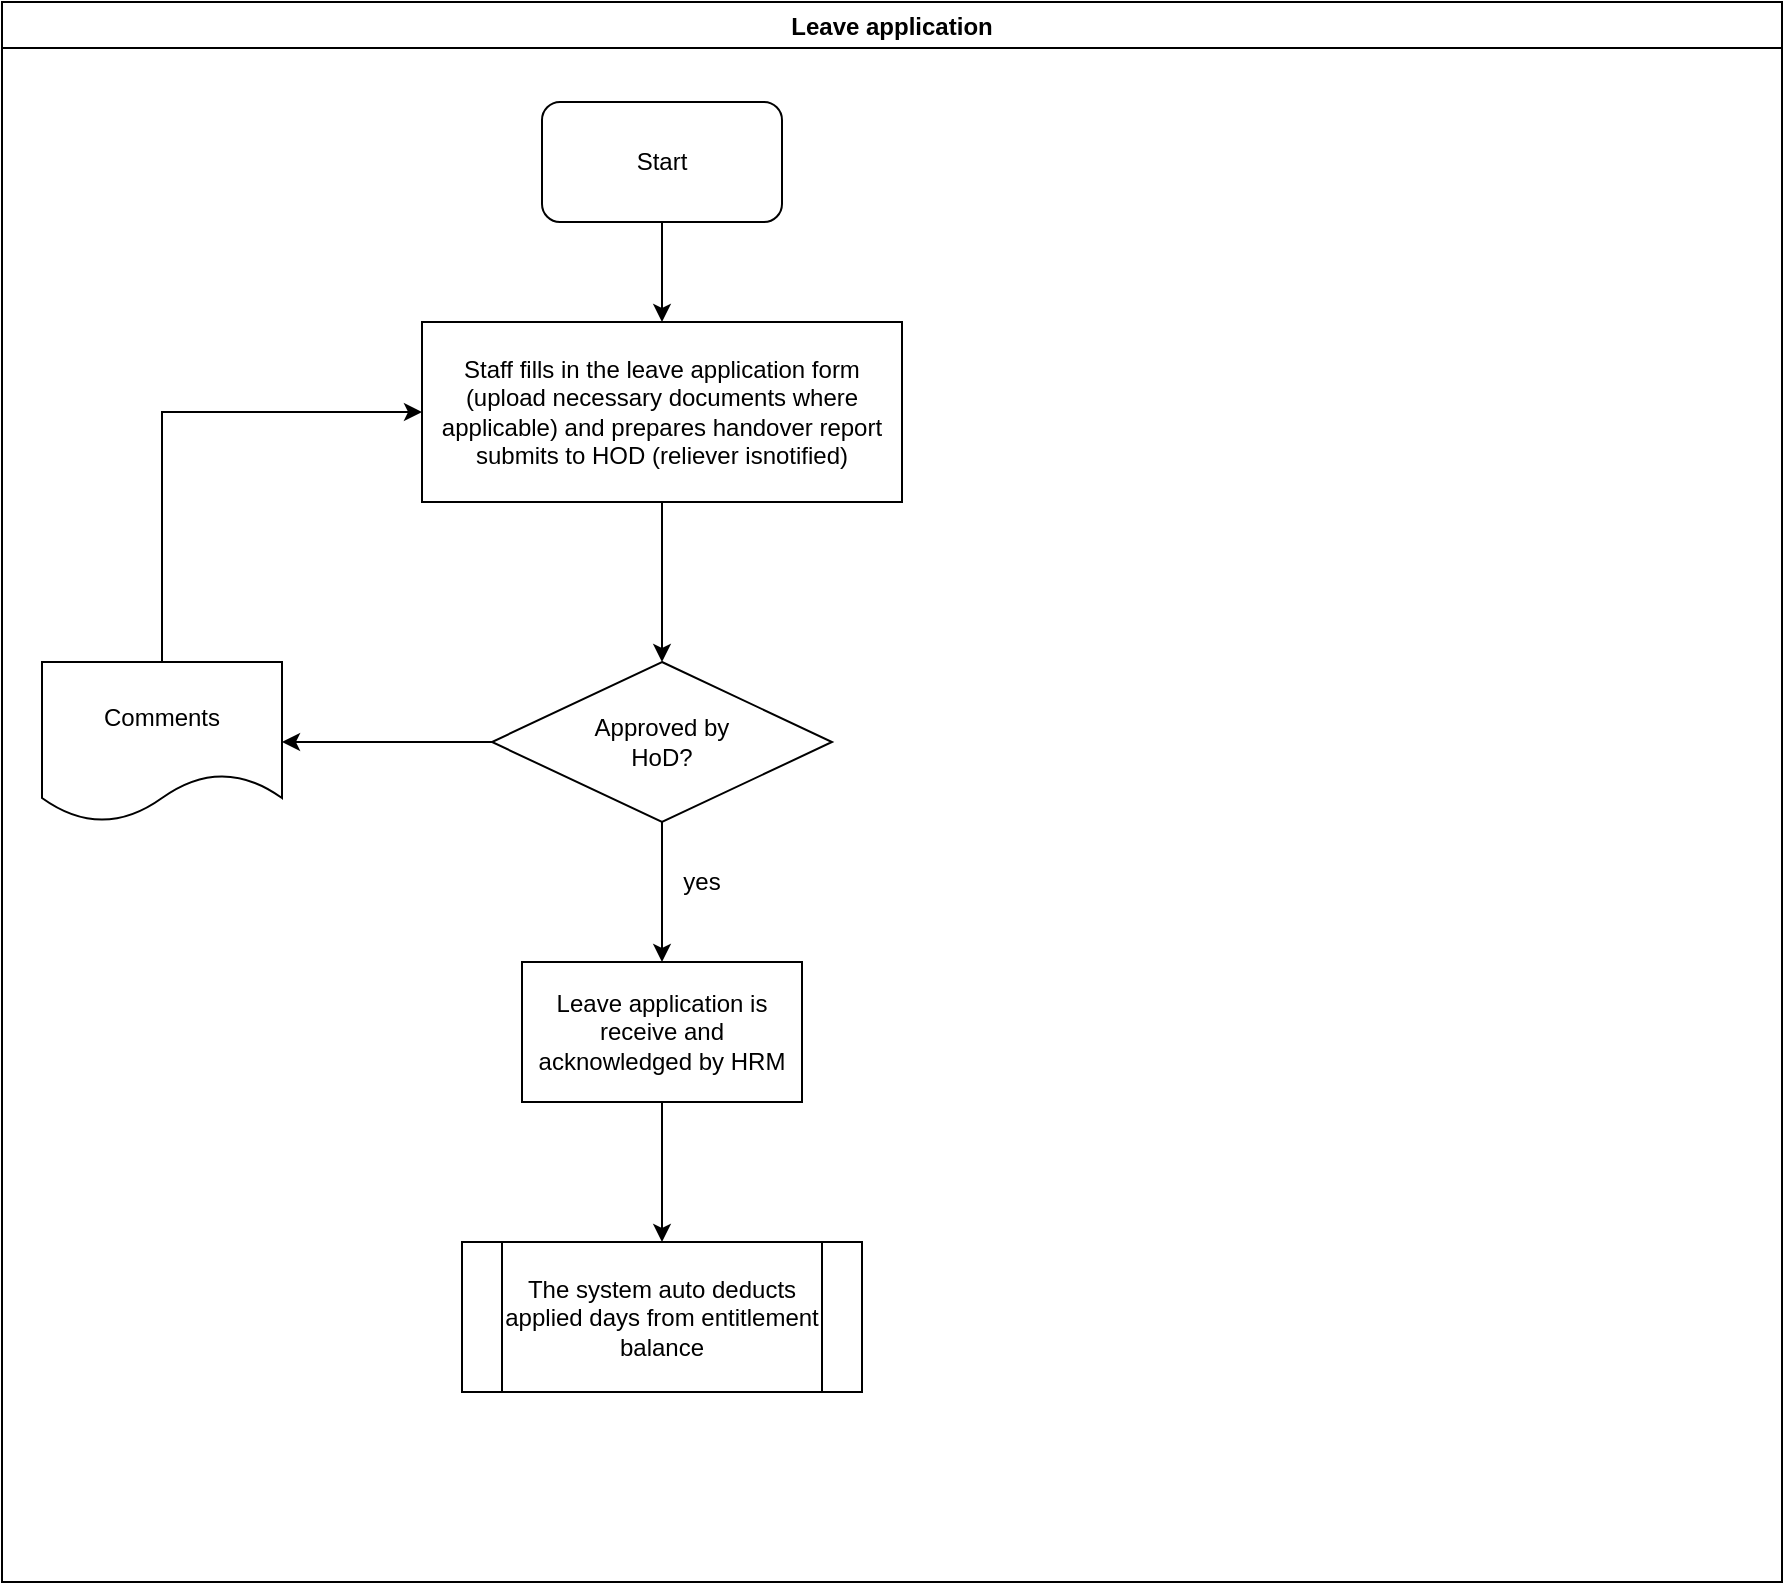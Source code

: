 <mxfile version="14.9.3" type="github">
  <diagram id="kFoGw8cjUfxfhcqfF4zp" name="Page-1">
    <mxGraphModel dx="1038" dy="508" grid="1" gridSize="10" guides="1" tooltips="1" connect="1" arrows="1" fold="1" page="1" pageScale="1" pageWidth="1169" pageHeight="827" math="0" shadow="0">
      <root>
        <mxCell id="0" />
        <mxCell id="1" parent="0" />
        <mxCell id="QBFb7hfFurIWWcYOvyTR-1" value="Leave application" style="swimlane;" vertex="1" parent="1">
          <mxGeometry x="20" y="20" width="890" height="790" as="geometry" />
        </mxCell>
        <mxCell id="QBFb7hfFurIWWcYOvyTR-2" value="Start" style="rounded=1;whiteSpace=wrap;html=1;" vertex="1" parent="QBFb7hfFurIWWcYOvyTR-1">
          <mxGeometry x="270" y="50" width="120" height="60" as="geometry" />
        </mxCell>
        <mxCell id="QBFb7hfFurIWWcYOvyTR-6" value="&lt;span lang=&quot;EN-GB&quot;&gt;Staff fills in the leave application form (upload necessary documents where applicable) and prepares handover report submits to HOD (reliever isnotified)&lt;/span&gt;" style="rounded=0;whiteSpace=wrap;html=1;" vertex="1" parent="QBFb7hfFurIWWcYOvyTR-1">
          <mxGeometry x="210" y="160" width="240" height="90" as="geometry" />
        </mxCell>
        <mxCell id="QBFb7hfFurIWWcYOvyTR-4" value="" style="edgeStyle=orthogonalEdgeStyle;rounded=0;orthogonalLoop=1;jettySize=auto;html=1;" edge="1" parent="QBFb7hfFurIWWcYOvyTR-1" source="QBFb7hfFurIWWcYOvyTR-2" target="QBFb7hfFurIWWcYOvyTR-6">
          <mxGeometry relative="1" as="geometry">
            <mxPoint x="330" y="190" as="targetPoint" />
          </mxGeometry>
        </mxCell>
        <mxCell id="QBFb7hfFurIWWcYOvyTR-11" value="" style="edgeStyle=orthogonalEdgeStyle;rounded=0;orthogonalLoop=1;jettySize=auto;html=1;" edge="1" parent="QBFb7hfFurIWWcYOvyTR-1" source="QBFb7hfFurIWWcYOvyTR-9" target="QBFb7hfFurIWWcYOvyTR-10">
          <mxGeometry relative="1" as="geometry" />
        </mxCell>
        <mxCell id="QBFb7hfFurIWWcYOvyTR-14" value="" style="edgeStyle=orthogonalEdgeStyle;rounded=0;orthogonalLoop=1;jettySize=auto;html=1;" edge="1" parent="QBFb7hfFurIWWcYOvyTR-1" source="QBFb7hfFurIWWcYOvyTR-9" target="QBFb7hfFurIWWcYOvyTR-13">
          <mxGeometry relative="1" as="geometry" />
        </mxCell>
        <mxCell id="QBFb7hfFurIWWcYOvyTR-9" value="&lt;div&gt;Approved by &lt;br&gt;&lt;/div&gt;&lt;div&gt;HoD?&lt;/div&gt;" style="rhombus;whiteSpace=wrap;html=1;" vertex="1" parent="QBFb7hfFurIWWcYOvyTR-1">
          <mxGeometry x="245" y="330" width="170" height="80" as="geometry" />
        </mxCell>
        <mxCell id="QBFb7hfFurIWWcYOvyTR-8" value="" style="edgeStyle=orthogonalEdgeStyle;rounded=0;orthogonalLoop=1;jettySize=auto;html=1;" edge="1" parent="QBFb7hfFurIWWcYOvyTR-1" source="QBFb7hfFurIWWcYOvyTR-6" target="QBFb7hfFurIWWcYOvyTR-9">
          <mxGeometry relative="1" as="geometry">
            <mxPoint x="330" y="330" as="targetPoint" />
          </mxGeometry>
        </mxCell>
        <mxCell id="QBFb7hfFurIWWcYOvyTR-18" value="" style="edgeStyle=orthogonalEdgeStyle;rounded=0;orthogonalLoop=1;jettySize=auto;html=1;" edge="1" parent="QBFb7hfFurIWWcYOvyTR-1" source="QBFb7hfFurIWWcYOvyTR-10" target="QBFb7hfFurIWWcYOvyTR-17">
          <mxGeometry relative="1" as="geometry" />
        </mxCell>
        <mxCell id="QBFb7hfFurIWWcYOvyTR-10" value="Leave application is receive and acknowledged by HRM" style="whiteSpace=wrap;html=1;" vertex="1" parent="QBFb7hfFurIWWcYOvyTR-1">
          <mxGeometry x="260" y="480" width="140" height="70" as="geometry" />
        </mxCell>
        <mxCell id="QBFb7hfFurIWWcYOvyTR-16" value="" style="edgeStyle=orthogonalEdgeStyle;rounded=0;orthogonalLoop=1;jettySize=auto;html=1;entryX=0;entryY=0.5;entryDx=0;entryDy=0;" edge="1" parent="QBFb7hfFurIWWcYOvyTR-1" source="QBFb7hfFurIWWcYOvyTR-13" target="QBFb7hfFurIWWcYOvyTR-6">
          <mxGeometry relative="1" as="geometry">
            <mxPoint x="80" y="240" as="targetPoint" />
            <Array as="points">
              <mxPoint x="80" y="205" />
            </Array>
          </mxGeometry>
        </mxCell>
        <mxCell id="QBFb7hfFurIWWcYOvyTR-13" value="Comments" style="shape=document;whiteSpace=wrap;html=1;boundedLbl=1;" vertex="1" parent="QBFb7hfFurIWWcYOvyTR-1">
          <mxGeometry x="20" y="330" width="120" height="80" as="geometry" />
        </mxCell>
        <mxCell id="QBFb7hfFurIWWcYOvyTR-17" value="&lt;span lang=&quot;EN-GB&quot;&gt;The system auto deducts applied days from entitlement balance&lt;/span&gt;" style="shape=process;whiteSpace=wrap;html=1;backgroundOutline=1;" vertex="1" parent="QBFb7hfFurIWWcYOvyTR-1">
          <mxGeometry x="230" y="620" width="200" height="75" as="geometry" />
        </mxCell>
        <mxCell id="QBFb7hfFurIWWcYOvyTR-12" value="yes" style="text;html=1;strokeColor=none;fillColor=none;align=center;verticalAlign=middle;whiteSpace=wrap;rounded=0;" vertex="1" parent="1">
          <mxGeometry x="350" y="450" width="40" height="20" as="geometry" />
        </mxCell>
      </root>
    </mxGraphModel>
  </diagram>
</mxfile>
